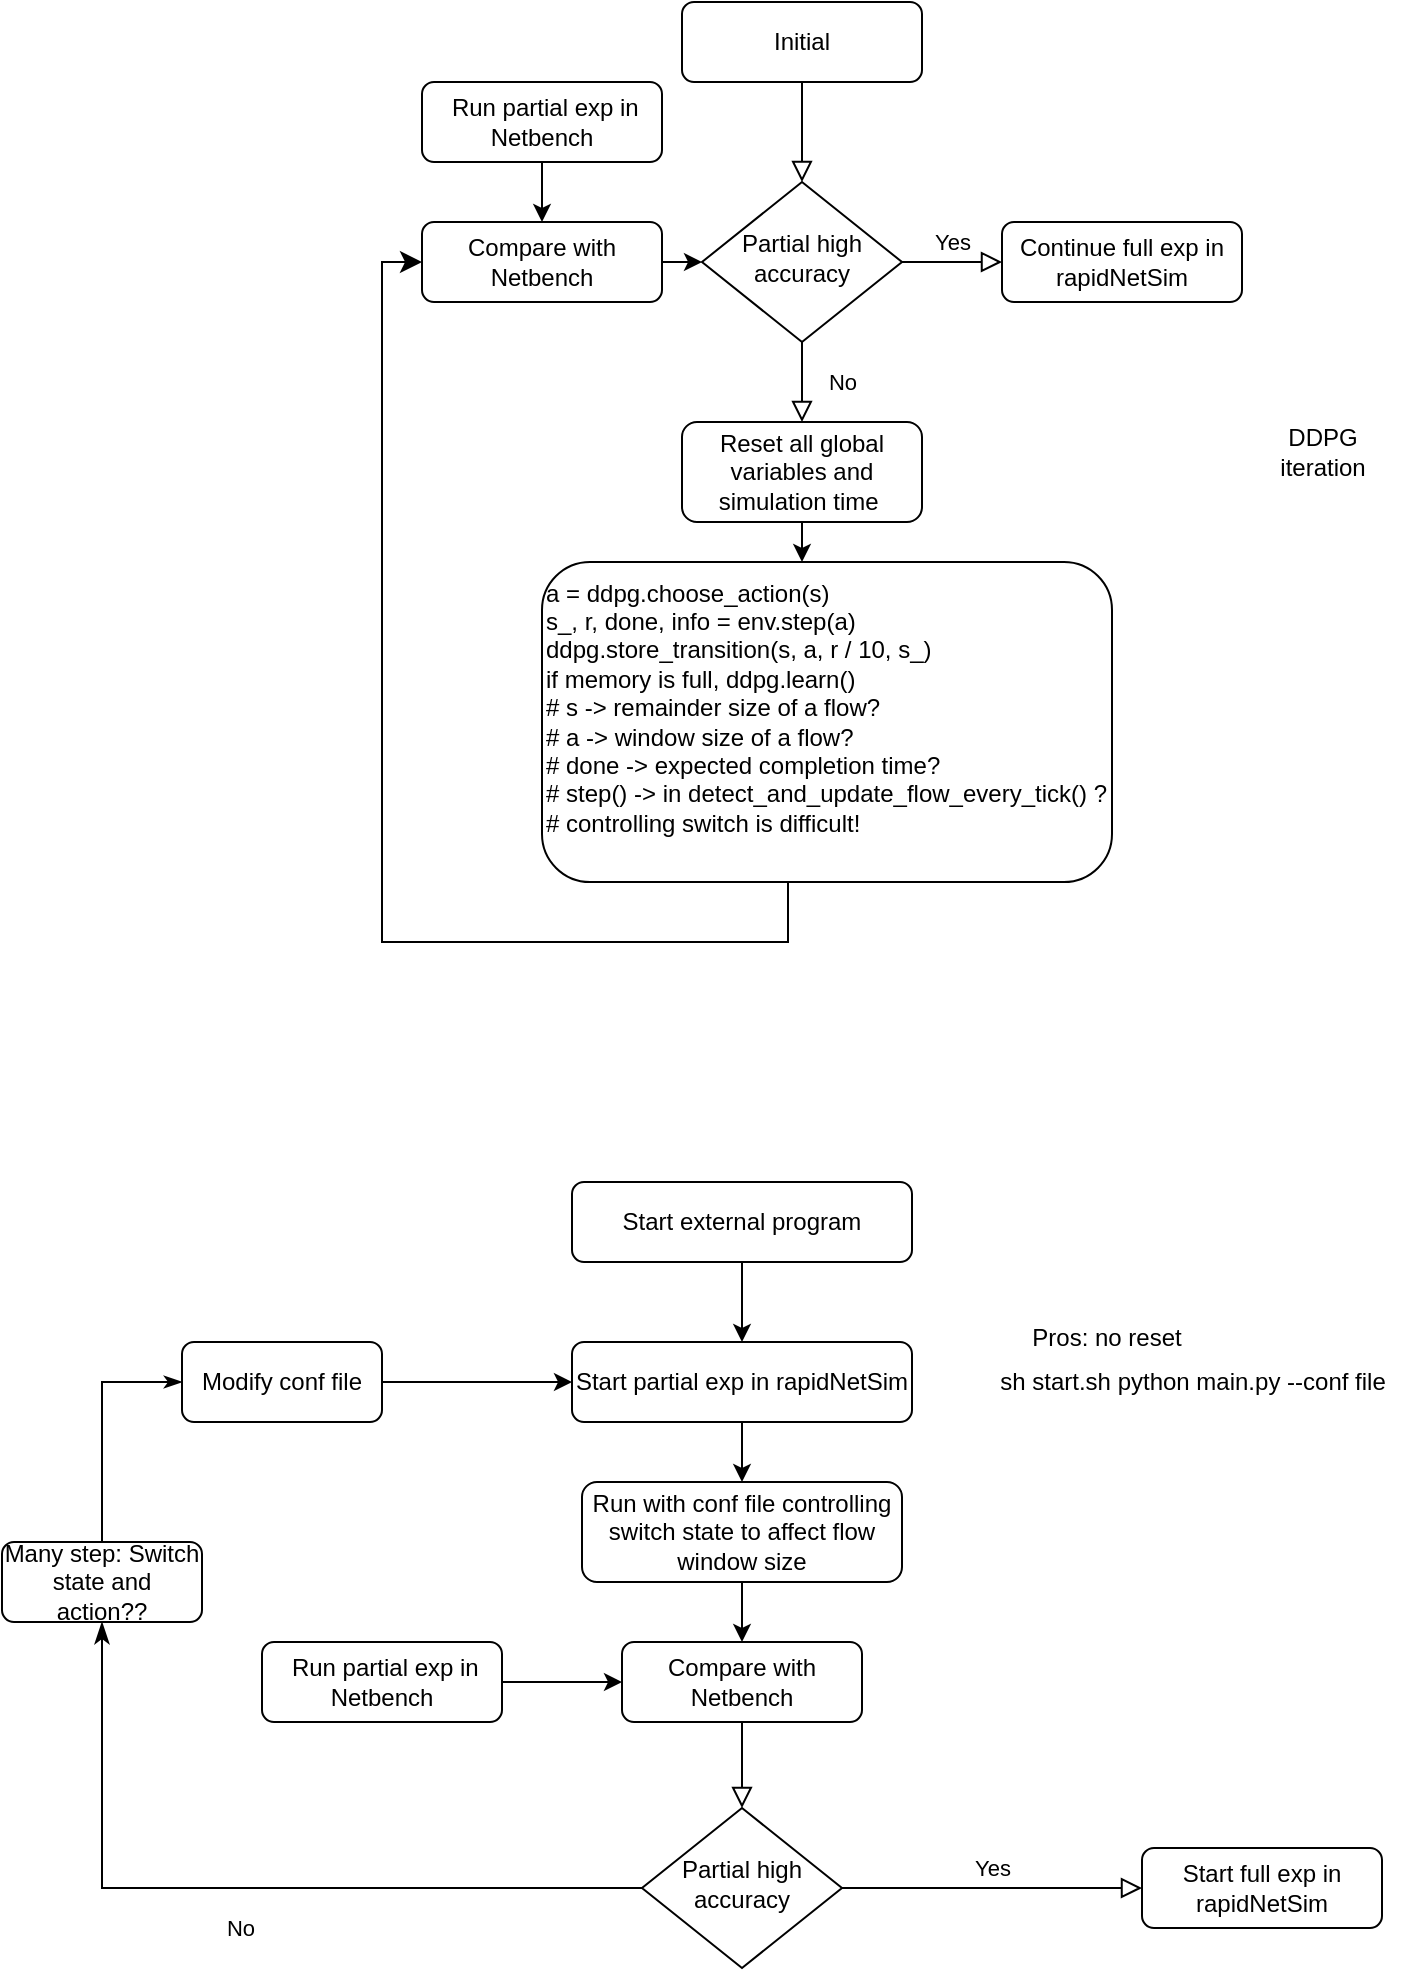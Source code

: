 <mxfile version="13.3.1" type="device"><diagram id="C5RBs43oDa-KdzZeNtuy" name="Page-1"><mxGraphModel dx="788" dy="520" grid="1" gridSize="10" guides="1" tooltips="1" connect="1" arrows="1" fold="1" page="1" pageScale="1" pageWidth="827" pageHeight="1169" math="0" shadow="0"><root><mxCell id="WIyWlLk6GJQsqaUBKTNV-0"/><mxCell id="WIyWlLk6GJQsqaUBKTNV-1" parent="WIyWlLk6GJQsqaUBKTNV-0"/><mxCell id="WIyWlLk6GJQsqaUBKTNV-2" value="" style="rounded=0;html=1;jettySize=auto;orthogonalLoop=1;fontSize=11;endArrow=block;endFill=0;endSize=8;strokeWidth=1;shadow=0;labelBackgroundColor=none;edgeStyle=orthogonalEdgeStyle;" parent="WIyWlLk6GJQsqaUBKTNV-1" source="WIyWlLk6GJQsqaUBKTNV-3" target="WIyWlLk6GJQsqaUBKTNV-6" edge="1"><mxGeometry relative="1" as="geometry"/></mxCell><mxCell id="WIyWlLk6GJQsqaUBKTNV-3" value="Initial" style="rounded=1;whiteSpace=wrap;html=1;fontSize=12;glass=0;strokeWidth=1;shadow=0;" parent="WIyWlLk6GJQsqaUBKTNV-1" vertex="1"><mxGeometry x="350" y="80" width="120" height="40" as="geometry"/></mxCell><mxCell id="WIyWlLk6GJQsqaUBKTNV-4" value="No" style="rounded=0;html=1;jettySize=auto;orthogonalLoop=1;fontSize=11;endArrow=block;endFill=0;endSize=8;strokeWidth=1;shadow=0;labelBackgroundColor=none;edgeStyle=orthogonalEdgeStyle;" parent="WIyWlLk6GJQsqaUBKTNV-1" source="WIyWlLk6GJQsqaUBKTNV-6" edge="1"><mxGeometry y="20" relative="1" as="geometry"><mxPoint as="offset"/><mxPoint x="410" y="290" as="targetPoint"/></mxGeometry></mxCell><mxCell id="WIyWlLk6GJQsqaUBKTNV-5" value="Yes" style="edgeStyle=orthogonalEdgeStyle;rounded=0;html=1;jettySize=auto;orthogonalLoop=1;fontSize=11;endArrow=block;endFill=0;endSize=8;strokeWidth=1;shadow=0;labelBackgroundColor=none;" parent="WIyWlLk6GJQsqaUBKTNV-1" source="WIyWlLk6GJQsqaUBKTNV-6" target="WIyWlLk6GJQsqaUBKTNV-7" edge="1"><mxGeometry y="10" relative="1" as="geometry"><mxPoint as="offset"/></mxGeometry></mxCell><mxCell id="WIyWlLk6GJQsqaUBKTNV-6" value="Partial high accuracy" style="rhombus;whiteSpace=wrap;html=1;shadow=0;fontFamily=Helvetica;fontSize=12;align=center;strokeWidth=1;spacing=6;spacingTop=-4;" parent="WIyWlLk6GJQsqaUBKTNV-1" vertex="1"><mxGeometry x="360" y="170" width="100" height="80" as="geometry"/></mxCell><mxCell id="WIyWlLk6GJQsqaUBKTNV-7" value="Continue full exp in rapidNetSim" style="rounded=1;whiteSpace=wrap;html=1;fontSize=12;glass=0;strokeWidth=1;shadow=0;" parent="WIyWlLk6GJQsqaUBKTNV-1" vertex="1"><mxGeometry x="510" y="190" width="120" height="40" as="geometry"/></mxCell><mxCell id="WIyWlLk6GJQsqaUBKTNV-11" value="a = ddpg.choose_action(s)&lt;br&gt;s_, r, done, info = env.step(a)&lt;br&gt;ddpg.store_transition(s, a, r / 10, s_)&lt;br&gt;if memory is full, ddpg.learn()&lt;br&gt;&lt;div&gt;# s -&amp;gt; remainder size of a flow?&lt;/div&gt;&lt;div&gt;# a -&amp;gt; window size of a flow?&lt;/div&gt;&lt;div&gt;# done -&amp;gt; expected completion time?&lt;/div&gt;&lt;div&gt;# step() -&amp;gt; in detect_and_update_flow_every_tick() ?&lt;/div&gt;&lt;div&gt;# controlling switch is difficult!&lt;/div&gt;&lt;div&gt;&lt;br&gt;&lt;/div&gt;" style="rounded=1;whiteSpace=wrap;html=1;fontSize=12;glass=0;strokeWidth=1;shadow=0;align=left;" parent="WIyWlLk6GJQsqaUBKTNV-1" vertex="1"><mxGeometry x="280" y="360" width="285" height="160" as="geometry"/></mxCell><mxCell id="YNiaxGj0qsZZRyaWbz0P-0" value="" style="rounded=0;html=1;jettySize=auto;orthogonalLoop=1;fontSize=11;endArrow=classic;endFill=1;endSize=8;strokeWidth=1;shadow=0;labelBackgroundColor=none;edgeStyle=orthogonalEdgeStyle;exitX=0.5;exitY=1;exitDx=0;exitDy=0;entryX=0;entryY=0.5;entryDx=0;entryDy=0;" parent="WIyWlLk6GJQsqaUBKTNV-1" source="WIyWlLk6GJQsqaUBKTNV-11" target="YNiaxGj0qsZZRyaWbz0P-1" edge="1"><mxGeometry y="20" relative="1" as="geometry"><mxPoint as="offset"/><mxPoint x="420" y="260" as="sourcePoint"/><mxPoint x="290" y="210" as="targetPoint"/><Array as="points"><mxPoint x="403" y="550"/><mxPoint x="200" y="550"/><mxPoint x="200" y="210"/></Array></mxGeometry></mxCell><mxCell id="YNiaxGj0qsZZRyaWbz0P-2" style="edgeStyle=orthogonalEdgeStyle;rounded=0;orthogonalLoop=1;jettySize=auto;html=1;exitX=1;exitY=0.5;exitDx=0;exitDy=0;entryX=0;entryY=0.5;entryDx=0;entryDy=0;" parent="WIyWlLk6GJQsqaUBKTNV-1" source="YNiaxGj0qsZZRyaWbz0P-1" target="WIyWlLk6GJQsqaUBKTNV-6" edge="1"><mxGeometry relative="1" as="geometry"/></mxCell><mxCell id="YNiaxGj0qsZZRyaWbz0P-1" value="Compare with Netbench" style="rounded=1;whiteSpace=wrap;html=1;fontSize=12;glass=0;strokeWidth=1;shadow=0;" parent="WIyWlLk6GJQsqaUBKTNV-1" vertex="1"><mxGeometry x="220" y="190" width="120" height="40" as="geometry"/></mxCell><mxCell id="YNiaxGj0qsZZRyaWbz0P-4" value="" style="edgeStyle=orthogonalEdgeStyle;rounded=0;orthogonalLoop=1;jettySize=auto;html=1;" parent="WIyWlLk6GJQsqaUBKTNV-1" source="YNiaxGj0qsZZRyaWbz0P-3" target="WIyWlLk6GJQsqaUBKTNV-11" edge="1"><mxGeometry relative="1" as="geometry"><Array as="points"><mxPoint x="410" y="360"/><mxPoint x="410" y="360"/></Array></mxGeometry></mxCell><mxCell id="YNiaxGj0qsZZRyaWbz0P-3" value="Reset all global variables and simulation time&amp;nbsp;" style="rounded=1;whiteSpace=wrap;html=1;fontSize=12;glass=0;strokeWidth=1;shadow=0;" parent="WIyWlLk6GJQsqaUBKTNV-1" vertex="1"><mxGeometry x="350" y="290" width="120" height="50" as="geometry"/></mxCell><mxCell id="YNiaxGj0qsZZRyaWbz0P-5" value="" style="rounded=0;html=1;jettySize=auto;orthogonalLoop=1;fontSize=11;endArrow=block;endFill=0;endSize=8;strokeWidth=1;shadow=0;labelBackgroundColor=none;edgeStyle=orthogonalEdgeStyle;exitX=0.5;exitY=1;exitDx=0;exitDy=0;" parent="WIyWlLk6GJQsqaUBKTNV-1" source="YNiaxGj0qsZZRyaWbz0P-21" target="YNiaxGj0qsZZRyaWbz0P-9" edge="1"><mxGeometry relative="1" as="geometry"/></mxCell><mxCell id="YNiaxGj0qsZZRyaWbz0P-6" value="Run with conf file controlling switch state to affect flow window size" style="rounded=1;whiteSpace=wrap;html=1;fontSize=12;glass=0;strokeWidth=1;shadow=0;" parent="WIyWlLk6GJQsqaUBKTNV-1" vertex="1"><mxGeometry x="300" y="820" width="160" height="50" as="geometry"/></mxCell><mxCell id="YNiaxGj0qsZZRyaWbz0P-7" value="No" style="rounded=0;html=1;jettySize=auto;orthogonalLoop=1;fontSize=11;endArrow=classicThin;endFill=1;endSize=8;strokeWidth=1;shadow=0;labelBackgroundColor=none;edgeStyle=orthogonalEdgeStyle;entryX=0.5;entryY=1;entryDx=0;entryDy=0;" parent="WIyWlLk6GJQsqaUBKTNV-1" source="YNiaxGj0qsZZRyaWbz0P-9" target="YNiaxGj0qsZZRyaWbz0P-35" edge="1"><mxGeometry y="20" relative="1" as="geometry"><mxPoint as="offset"/><mxPoint x="140" y="770" as="targetPoint"/><Array as="points"><mxPoint x="60" y="1023"/></Array></mxGeometry></mxCell><mxCell id="YNiaxGj0qsZZRyaWbz0P-8" value="Yes" style="edgeStyle=orthogonalEdgeStyle;rounded=0;html=1;jettySize=auto;orthogonalLoop=1;fontSize=11;endArrow=block;endFill=0;endSize=8;strokeWidth=1;shadow=0;labelBackgroundColor=none;" parent="WIyWlLk6GJQsqaUBKTNV-1" source="YNiaxGj0qsZZRyaWbz0P-9" target="YNiaxGj0qsZZRyaWbz0P-10" edge="1"><mxGeometry y="10" relative="1" as="geometry"><mxPoint as="offset"/></mxGeometry></mxCell><mxCell id="YNiaxGj0qsZZRyaWbz0P-9" value="Partial high accuracy" style="rhombus;whiteSpace=wrap;html=1;shadow=0;fontFamily=Helvetica;fontSize=12;align=center;strokeWidth=1;spacing=6;spacingTop=-4;" parent="WIyWlLk6GJQsqaUBKTNV-1" vertex="1"><mxGeometry x="330" y="983" width="100" height="80" as="geometry"/></mxCell><mxCell id="YNiaxGj0qsZZRyaWbz0P-10" value="Start full exp in rapidNetSim" style="rounded=1;whiteSpace=wrap;html=1;fontSize=12;glass=0;strokeWidth=1;shadow=0;" parent="WIyWlLk6GJQsqaUBKTNV-1" vertex="1"><mxGeometry x="580" y="1003" width="120" height="40" as="geometry"/></mxCell><mxCell id="YNiaxGj0qsZZRyaWbz0P-18" value="" style="edgeStyle=orthogonalEdgeStyle;rounded=0;orthogonalLoop=1;jettySize=auto;html=1;endArrow=classic;endFill=1;" parent="WIyWlLk6GJQsqaUBKTNV-1" source="YNiaxGj0qsZZRyaWbz0P-17" target="YNiaxGj0qsZZRyaWbz0P-6" edge="1"><mxGeometry relative="1" as="geometry"/></mxCell><mxCell id="YNiaxGj0qsZZRyaWbz0P-17" value="Start partial exp in rapidNetSim" style="rounded=1;whiteSpace=wrap;html=1;fontSize=12;glass=0;strokeWidth=1;shadow=0;" parent="WIyWlLk6GJQsqaUBKTNV-1" vertex="1"><mxGeometry x="295" y="750" width="170" height="40" as="geometry"/></mxCell><mxCell id="YNiaxGj0qsZZRyaWbz0P-20" value="" style="edgeStyle=orthogonalEdgeStyle;rounded=0;orthogonalLoop=1;jettySize=auto;html=1;endArrow=classic;endFill=1;" parent="WIyWlLk6GJQsqaUBKTNV-1" source="YNiaxGj0qsZZRyaWbz0P-19" target="YNiaxGj0qsZZRyaWbz0P-17" edge="1"><mxGeometry relative="1" as="geometry"/></mxCell><mxCell id="YNiaxGj0qsZZRyaWbz0P-19" value="Start external program" style="rounded=1;whiteSpace=wrap;html=1;fontSize=12;glass=0;strokeWidth=1;shadow=0;" parent="WIyWlLk6GJQsqaUBKTNV-1" vertex="1"><mxGeometry x="295" y="670" width="170" height="40" as="geometry"/></mxCell><mxCell id="YNiaxGj0qsZZRyaWbz0P-21" value="Compare with Netbench" style="rounded=1;whiteSpace=wrap;html=1;fontSize=12;glass=0;strokeWidth=1;shadow=0;" parent="WIyWlLk6GJQsqaUBKTNV-1" vertex="1"><mxGeometry x="320" y="900" width="120" height="40" as="geometry"/></mxCell><mxCell id="YNiaxGj0qsZZRyaWbz0P-24" value="" style="edgeStyle=orthogonalEdgeStyle;rounded=0;orthogonalLoop=1;jettySize=auto;html=1;endArrow=classic;endFill=1;exitX=0.5;exitY=1;exitDx=0;exitDy=0;entryX=0.5;entryY=0;entryDx=0;entryDy=0;" parent="WIyWlLk6GJQsqaUBKTNV-1" source="YNiaxGj0qsZZRyaWbz0P-6" target="YNiaxGj0qsZZRyaWbz0P-21" edge="1"><mxGeometry relative="1" as="geometry"><mxPoint x="390" y="800" as="sourcePoint"/><mxPoint x="390" y="830" as="targetPoint"/></mxGeometry></mxCell><mxCell id="YNiaxGj0qsZZRyaWbz0P-34" value="" style="edgeStyle=orthogonalEdgeStyle;rounded=0;orthogonalLoop=1;jettySize=auto;html=1;endArrow=classic;endFill=1;entryX=0;entryY=0.5;entryDx=0;entryDy=0;" parent="WIyWlLk6GJQsqaUBKTNV-1" source="YNiaxGj0qsZZRyaWbz0P-25" target="YNiaxGj0qsZZRyaWbz0P-17" edge="1"><mxGeometry relative="1" as="geometry"><mxPoint x="280" y="770" as="targetPoint"/></mxGeometry></mxCell><mxCell id="YNiaxGj0qsZZRyaWbz0P-25" value="Modify conf file" style="rounded=1;whiteSpace=wrap;html=1;fontSize=12;glass=0;strokeWidth=1;shadow=0;" parent="WIyWlLk6GJQsqaUBKTNV-1" vertex="1"><mxGeometry x="100" y="750" width="100" height="40" as="geometry"/></mxCell><mxCell id="YNiaxGj0qsZZRyaWbz0P-29" value="" style="edgeStyle=orthogonalEdgeStyle;rounded=0;orthogonalLoop=1;jettySize=auto;html=1;endArrow=classic;endFill=1;" parent="WIyWlLk6GJQsqaUBKTNV-1" source="YNiaxGj0qsZZRyaWbz0P-28" target="YNiaxGj0qsZZRyaWbz0P-21" edge="1"><mxGeometry relative="1" as="geometry"/></mxCell><mxCell id="YNiaxGj0qsZZRyaWbz0P-28" value="&amp;nbsp;Run partial exp in Netbench" style="rounded=1;whiteSpace=wrap;html=1;fontSize=12;glass=0;strokeWidth=1;shadow=0;" parent="WIyWlLk6GJQsqaUBKTNV-1" vertex="1"><mxGeometry x="140" y="900" width="120" height="40" as="geometry"/></mxCell><mxCell id="YNiaxGj0qsZZRyaWbz0P-32" value="" style="edgeStyle=orthogonalEdgeStyle;rounded=0;orthogonalLoop=1;jettySize=auto;html=1;endArrow=classic;endFill=1;" parent="WIyWlLk6GJQsqaUBKTNV-1" source="YNiaxGj0qsZZRyaWbz0P-30" edge="1"><mxGeometry relative="1" as="geometry"><mxPoint x="280" y="190" as="targetPoint"/></mxGeometry></mxCell><mxCell id="YNiaxGj0qsZZRyaWbz0P-30" value="&amp;nbsp;Run partial exp in Netbench" style="rounded=1;whiteSpace=wrap;html=1;fontSize=12;glass=0;strokeWidth=1;shadow=0;" parent="WIyWlLk6GJQsqaUBKTNV-1" vertex="1"><mxGeometry x="220" y="120" width="120" height="40" as="geometry"/></mxCell><mxCell id="YNiaxGj0qsZZRyaWbz0P-37" value="" style="edgeStyle=orthogonalEdgeStyle;rounded=0;orthogonalLoop=1;jettySize=auto;html=1;endArrow=classicThin;endFill=1;entryX=0;entryY=0.5;entryDx=0;entryDy=0;" parent="WIyWlLk6GJQsqaUBKTNV-1" source="YNiaxGj0qsZZRyaWbz0P-35" target="YNiaxGj0qsZZRyaWbz0P-25" edge="1"><mxGeometry relative="1" as="geometry"><mxPoint x="60" y="770" as="targetPoint"/></mxGeometry></mxCell><mxCell id="YNiaxGj0qsZZRyaWbz0P-35" value="Many step: Switch state and action??" style="rounded=1;whiteSpace=wrap;html=1;fontSize=12;glass=0;strokeWidth=1;shadow=0;" parent="WIyWlLk6GJQsqaUBKTNV-1" vertex="1"><mxGeometry x="10" y="850" width="100" height="40" as="geometry"/></mxCell><mxCell id="uSN2agHi-mNyttjYfGM4-0" value="DDPG&lt;br&gt;iteration&lt;br&gt;" style="text;html=1;align=center;verticalAlign=middle;resizable=0;points=[];autosize=1;" vertex="1" parent="WIyWlLk6GJQsqaUBKTNV-1"><mxGeometry x="640" y="290" width="60" height="30" as="geometry"/></mxCell><mxCell id="uSN2agHi-mNyttjYfGM4-1" value="sh start.sh python main.py --conf file" style="text;html=1;align=center;verticalAlign=middle;resizable=0;points=[];autosize=1;" vertex="1" parent="WIyWlLk6GJQsqaUBKTNV-1"><mxGeometry x="500" y="760" width="210" height="20" as="geometry"/></mxCell><mxCell id="uSN2agHi-mNyttjYfGM4-2" value="Pros: no reset" style="text;html=1;align=center;verticalAlign=middle;resizable=0;points=[];autosize=1;" vertex="1" parent="WIyWlLk6GJQsqaUBKTNV-1"><mxGeometry x="517" y="738" width="90" height="20" as="geometry"/></mxCell></root></mxGraphModel></diagram></mxfile>